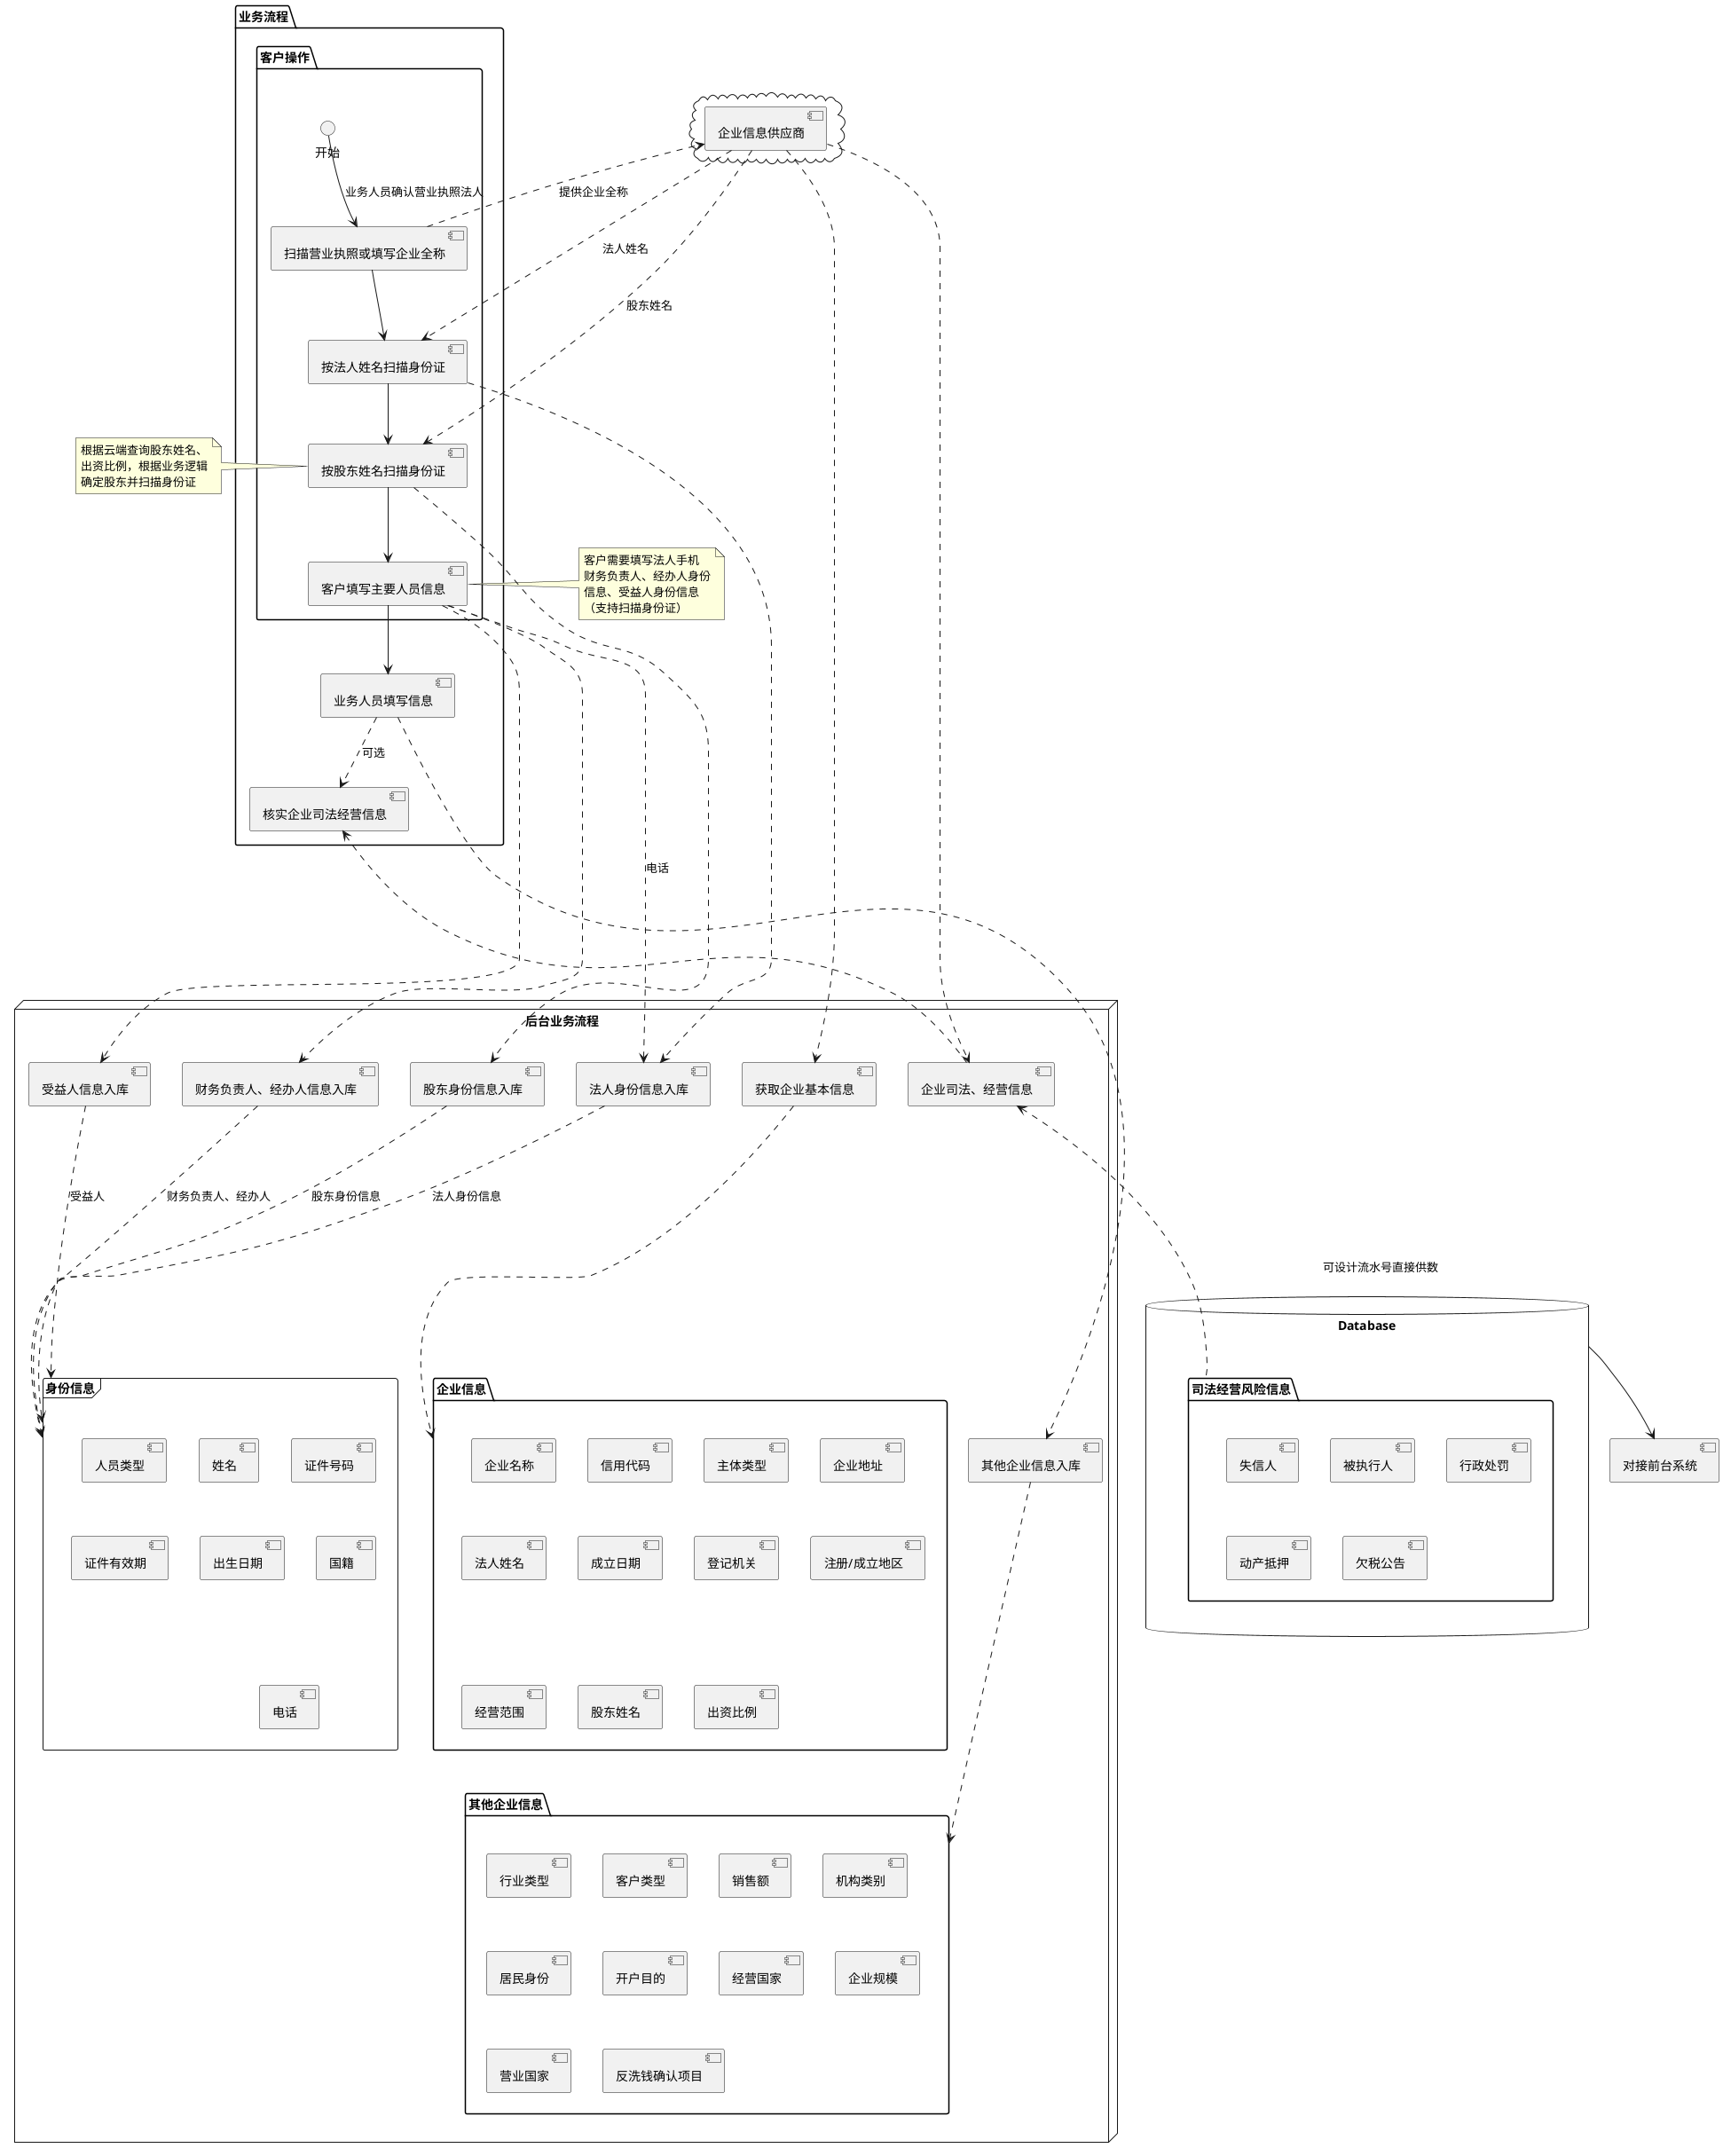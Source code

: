 
@startuml

package "业务流程" {
  package "客户操作" {
    开始 --> [扫描营业执照或填写企业全称]:业务人员确认营业执照法人
    [扫描营业执照或填写企业全称] --> [按法人姓名扫描身份证]
    [按法人姓名扫描身份证] --> [按股东姓名扫描身份证]
    [按股东姓名扫描身份证] --> [客户填写主要人员信息]
  }
  [客户填写主要人员信息] --> [业务人员填写信息]
  [业务人员填写信息] ..> [核实企业司法经营信息]:可选

}

note left of [按股东姓名扫描身份证]
根据云端查询股东姓名、
出资比例，根据业务逻辑
确定股东并扫描身份证
end note

note left of [客户填写主要人员信息]
客户需要填写法人手机
财务负责人、经办人身份
信息、受益人身份信息
（支持扫描身份证）
end note

node "后台业务流程" {
  [按法人姓名扫描身份证] ....> [法人身份信息入库]
  [按股东姓名扫描身份证] ....> [股东身份信息入库]
  [客户填写主要人员信息] ....> [财务负责人、经办人信息入库]
  [客户填写主要人员信息] ....> [受益人信息入库]
  [客户填写主要人员信息] ....> [法人身份信息入库]:电话
  [业务人员填写信息] ....> [其他企业信息入库]


  [法人身份信息入库] ....> 身份信息:法人身份信息
  [获取企业基本信息] ....> 企业信息
  [核实企业司法经营信息] <.... [企业司法、经营信息]
  [股东身份信息入库] ....> 身份信息:股东身份信息
  [财务负责人、经办人信息入库] ....> 身份信息:财务负责人、经办人
  [受益人信息入库] ....> 身份信息:受益人
  [其他企业信息入库] ....> 其他企业信息

}

cloud {
  [企业信息供应商]
}


database "Database" {
  frame "身份信息" {
    [人员类型]
	[姓名]
	[证件号码]
	[证件有效期]
	[出生日期]
	[国籍]
    [电话]
  }

  folder "企业信息" {
  	[企业名称]
  	[信用代码]
  	[主体类型]
  	[企业地址]
  	[法人姓名]
  	[成立日期]
  	[信用代码]
  	[登记机关]
    [注册/成立地区]
    [经营范围]
    [股东姓名]
    [出资比例]
  }
  folder "其他企业信息" {
    [行业类型]
    [客户类型]
    [销售额]
    [机构类别]
    [居民身份]
    [开户目的]
    [经营国家]
    [企业规模]
    [营业国家]
    [反洗钱确认项目]
  }
  folder "司法经营风险信息" {
    [失信人]
    [被执行人]
    [行政处罚]
    [动产抵押]
    [欠税公告]
  }
}


[扫描营业执照或填写企业全称] ....> [企业信息供应商]:提供企业全称
[企业信息供应商] ....> [获取企业基本信息]
[企业信息供应商] ....> [企业司法、经营信息]
[企业信息供应商] ....> [按法人姓名扫描身份证]:法人姓名
[企业信息供应商] ....> [按股东姓名扫描身份证]:股东姓名
[企业司法、经营信息] <.... 司法经营风险信息

[对接前台系统] <- Database:可设计流水号直接供数
@enduml